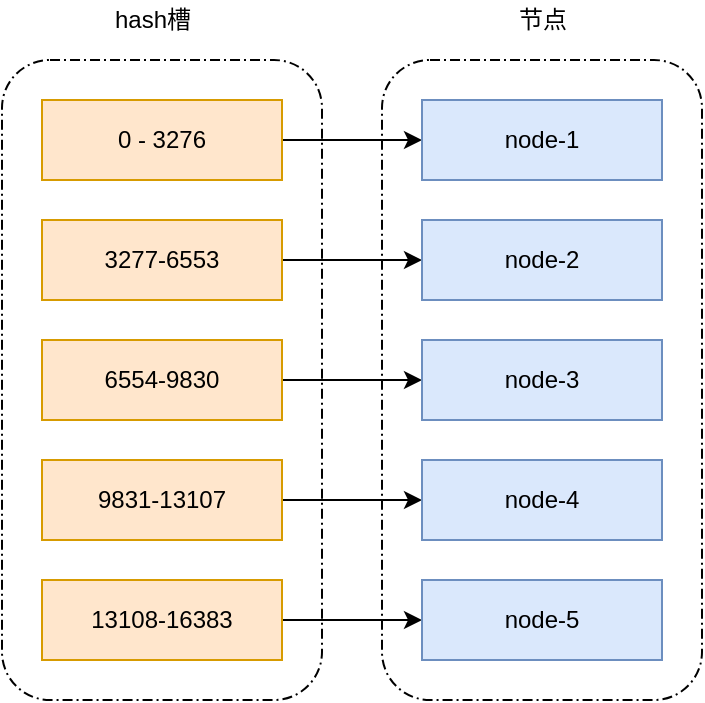 <mxfile version="15.4.0" type="device"><diagram id="IT8WHYE1oBG8LHZ7t1XR" name="第 1 页"><mxGraphModel dx="946" dy="623" grid="1" gridSize="10" guides="1" tooltips="1" connect="1" arrows="1" fold="1" page="1" pageScale="1" pageWidth="827" pageHeight="1169" math="0" shadow="0"><root><mxCell id="0"/><mxCell id="1" parent="0"/><mxCell id="Flni2SdM_uJFd95cRo3O-12" value="" style="points=[[0.25,0,0],[0.5,0,0],[0.75,0,0],[1,0.25,0],[1,0.5,0],[1,0.75,0],[0.75,1,0],[0.5,1,0],[0.25,1,0],[0,0.75,0],[0,0.5,0],[0,0.25,0]];rounded=1;dashed=1;dashPattern=5 2 1 2;labelPosition=center;verticalLabelPosition=top;align=right;verticalAlign=bottom;fontSize=8;" vertex="1" parent="1"><mxGeometry x="290" y="70" width="160" height="320" as="geometry"/></mxCell><mxCell id="Flni2SdM_uJFd95cRo3O-11" value="" style="points=[[0.25,0,0],[0.5,0,0],[0.75,0,0],[1,0.25,0],[1,0.5,0],[1,0.75,0],[0.75,1,0],[0.5,1,0],[0.25,1,0],[0,0.75,0],[0,0.5,0],[0,0.25,0]];rounded=1;dashed=1;dashPattern=5 2 1 2;labelPosition=center;verticalLabelPosition=top;align=right;verticalAlign=bottom;fontSize=8;" vertex="1" parent="1"><mxGeometry x="100" y="70" width="160" height="320" as="geometry"/></mxCell><mxCell id="Flni2SdM_uJFd95cRo3O-19" style="edgeStyle=orthogonalEdgeStyle;rounded=0;orthogonalLoop=1;jettySize=auto;html=1;exitX=1;exitY=0.5;exitDx=0;exitDy=0;entryX=0;entryY=0.5;entryDx=0;entryDy=0;" edge="1" parent="1" source="Flni2SdM_uJFd95cRo3O-1" target="Flni2SdM_uJFd95cRo3O-3"><mxGeometry relative="1" as="geometry"/></mxCell><mxCell id="Flni2SdM_uJFd95cRo3O-1" value="0 - 3276" style="rounded=0;whiteSpace=wrap;html=1;fillColor=#ffe6cc;strokeColor=#d79b00;" vertex="1" parent="1"><mxGeometry x="120" y="90" width="120" height="40" as="geometry"/></mxCell><mxCell id="Flni2SdM_uJFd95cRo3O-3" value="node-1" style="rounded=0;whiteSpace=wrap;html=1;fillColor=#dae8fc;strokeColor=#6c8ebf;" vertex="1" parent="1"><mxGeometry x="310" y="90" width="120" height="40" as="geometry"/></mxCell><mxCell id="Flni2SdM_uJFd95cRo3O-20" style="edgeStyle=orthogonalEdgeStyle;rounded=0;orthogonalLoop=1;jettySize=auto;html=1;exitX=1;exitY=0.5;exitDx=0;exitDy=0;entryX=0;entryY=0.5;entryDx=0;entryDy=0;" edge="1" parent="1" source="Flni2SdM_uJFd95cRo3O-4" target="Flni2SdM_uJFd95cRo3O-6"><mxGeometry relative="1" as="geometry"/></mxCell><mxCell id="Flni2SdM_uJFd95cRo3O-4" value="3277-6553" style="rounded=0;whiteSpace=wrap;html=1;fillColor=#ffe6cc;strokeColor=#d79b00;" vertex="1" parent="1"><mxGeometry x="120" y="150" width="120" height="40" as="geometry"/></mxCell><mxCell id="Flni2SdM_uJFd95cRo3O-21" style="edgeStyle=orthogonalEdgeStyle;rounded=0;orthogonalLoop=1;jettySize=auto;html=1;exitX=1;exitY=0.5;exitDx=0;exitDy=0;entryX=0;entryY=0.5;entryDx=0;entryDy=0;" edge="1" parent="1" source="Flni2SdM_uJFd95cRo3O-5" target="Flni2SdM_uJFd95cRo3O-7"><mxGeometry relative="1" as="geometry"/></mxCell><mxCell id="Flni2SdM_uJFd95cRo3O-5" value="6554-9830" style="rounded=0;whiteSpace=wrap;html=1;fillColor=#ffe6cc;strokeColor=#d79b00;" vertex="1" parent="1"><mxGeometry x="120" y="210" width="120" height="40" as="geometry"/></mxCell><mxCell id="Flni2SdM_uJFd95cRo3O-6" value="node-2" style="rounded=0;whiteSpace=wrap;html=1;fillColor=#dae8fc;strokeColor=#6c8ebf;" vertex="1" parent="1"><mxGeometry x="310" y="150" width="120" height="40" as="geometry"/></mxCell><mxCell id="Flni2SdM_uJFd95cRo3O-7" value="node-3" style="rounded=0;whiteSpace=wrap;html=1;fillColor=#dae8fc;strokeColor=#6c8ebf;" vertex="1" parent="1"><mxGeometry x="310" y="210" width="120" height="40" as="geometry"/></mxCell><mxCell id="Flni2SdM_uJFd95cRo3O-13" value="hash槽" style="text;html=1;align=center;verticalAlign=middle;resizable=0;points=[];autosize=1;strokeColor=none;fillColor=none;" vertex="1" parent="1"><mxGeometry x="150" y="40" width="50" height="20" as="geometry"/></mxCell><mxCell id="Flni2SdM_uJFd95cRo3O-14" value="节点" style="text;html=1;align=center;verticalAlign=middle;resizable=0;points=[];autosize=1;strokeColor=none;fillColor=none;" vertex="1" parent="1"><mxGeometry x="350" y="40" width="40" height="20" as="geometry"/></mxCell><mxCell id="Flni2SdM_uJFd95cRo3O-22" style="edgeStyle=orthogonalEdgeStyle;rounded=0;orthogonalLoop=1;jettySize=auto;html=1;exitX=1;exitY=0.5;exitDx=0;exitDy=0;" edge="1" parent="1" source="Flni2SdM_uJFd95cRo3O-15" target="Flni2SdM_uJFd95cRo3O-17"><mxGeometry relative="1" as="geometry"/></mxCell><mxCell id="Flni2SdM_uJFd95cRo3O-15" value="9831-13107" style="rounded=0;whiteSpace=wrap;html=1;fillColor=#ffe6cc;strokeColor=#d79b00;" vertex="1" parent="1"><mxGeometry x="120" y="270" width="120" height="40" as="geometry"/></mxCell><mxCell id="Flni2SdM_uJFd95cRo3O-23" style="edgeStyle=orthogonalEdgeStyle;rounded=0;orthogonalLoop=1;jettySize=auto;html=1;exitX=1;exitY=0.5;exitDx=0;exitDy=0;" edge="1" parent="1" source="Flni2SdM_uJFd95cRo3O-16" target="Flni2SdM_uJFd95cRo3O-18"><mxGeometry relative="1" as="geometry"/></mxCell><mxCell id="Flni2SdM_uJFd95cRo3O-16" value="13108-16383" style="rounded=0;whiteSpace=wrap;html=1;fillColor=#ffe6cc;strokeColor=#d79b00;" vertex="1" parent="1"><mxGeometry x="120" y="330" width="120" height="40" as="geometry"/></mxCell><mxCell id="Flni2SdM_uJFd95cRo3O-17" value="node-4" style="rounded=0;whiteSpace=wrap;html=1;fillColor=#dae8fc;strokeColor=#6c8ebf;" vertex="1" parent="1"><mxGeometry x="310" y="270" width="120" height="40" as="geometry"/></mxCell><mxCell id="Flni2SdM_uJFd95cRo3O-18" value="node-5" style="rounded=0;whiteSpace=wrap;html=1;fillColor=#dae8fc;strokeColor=#6c8ebf;" vertex="1" parent="1"><mxGeometry x="310" y="330" width="120" height="40" as="geometry"/></mxCell></root></mxGraphModel></diagram></mxfile>